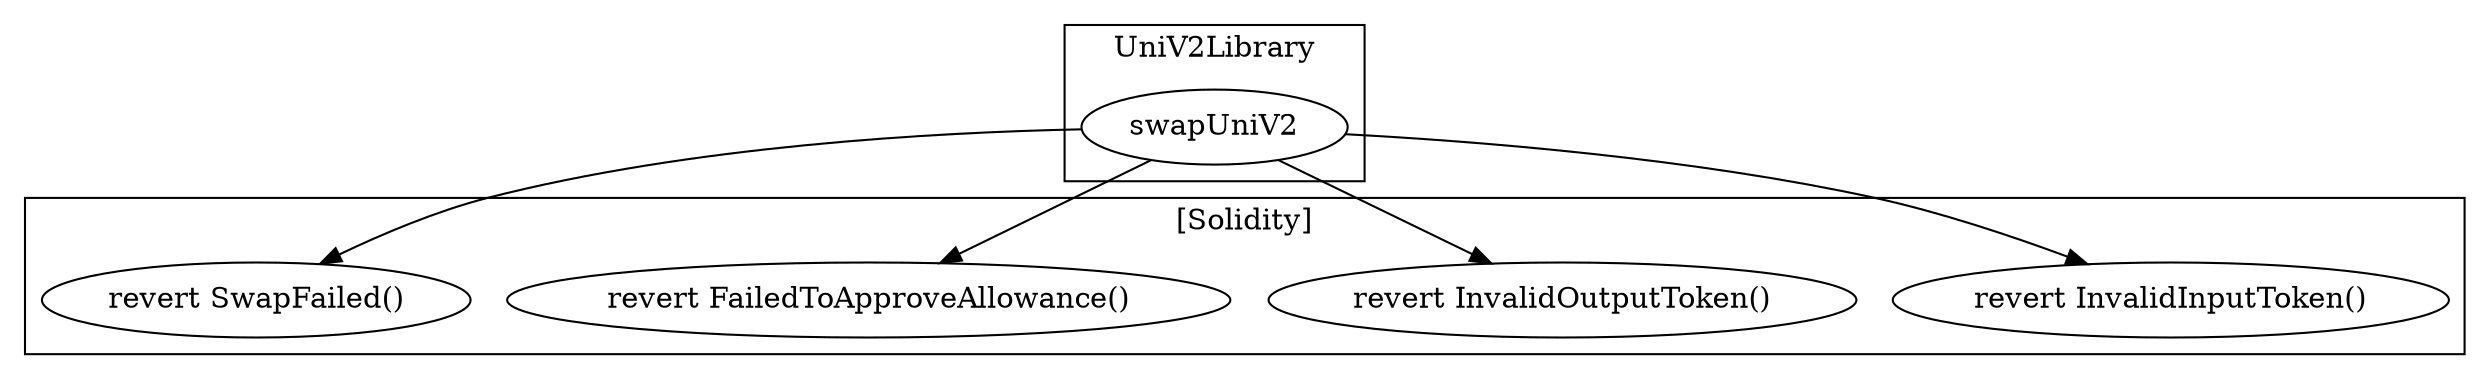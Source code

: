 strict digraph {
subgraph cluster_40272_UniV2Library {
label = "UniV2Library"
"40272_swapUniV2" [label="swapUniV2"]
}subgraph cluster_solidity {
label = "[Solidity]"
"revert InvalidInputToken()" 
"revert InvalidOutputToken()" 
"revert FailedToApproveAllowance()" 
"revert SwapFailed()" 
"40272_swapUniV2" -> "revert FailedToApproveAllowance()"
"40272_swapUniV2" -> "revert SwapFailed()"
"40272_swapUniV2" -> "revert InvalidOutputToken()"
"40272_swapUniV2" -> "revert InvalidInputToken()"
}
}
